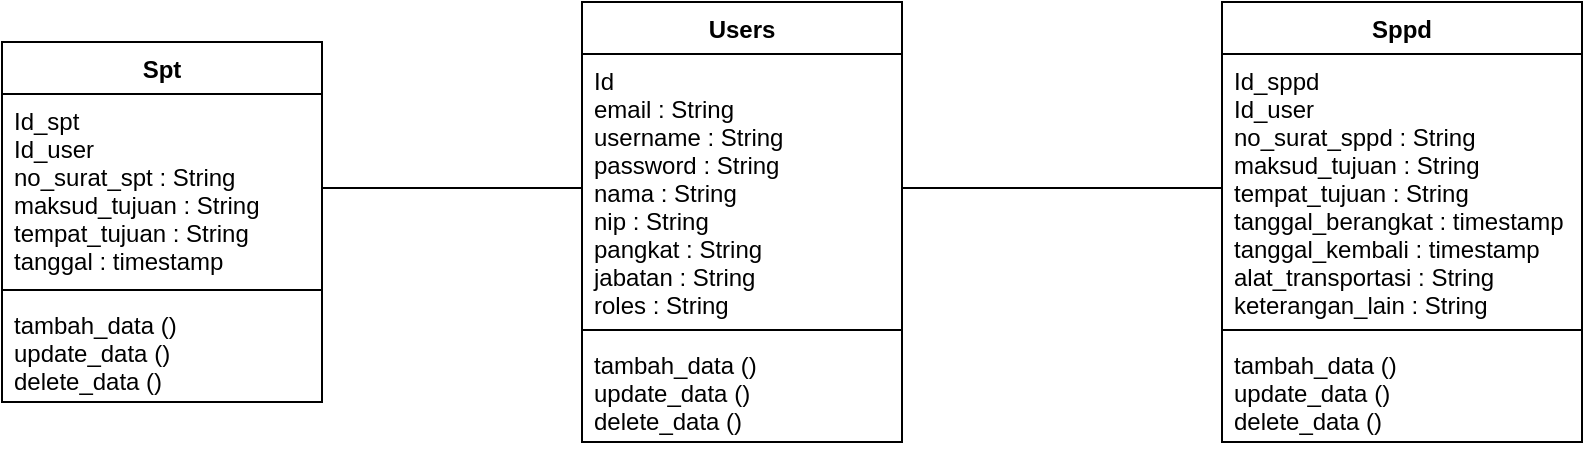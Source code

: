 <mxfile version="20.8.4" type="github">
  <diagram id="UmnSwsHBt0RntYIwVFSD" name="Page-1">
    <mxGraphModel dx="1500" dy="830" grid="1" gridSize="10" guides="1" tooltips="1" connect="1" arrows="1" fold="1" page="1" pageScale="1" pageWidth="850" pageHeight="1100" math="0" shadow="0">
      <root>
        <mxCell id="0" />
        <mxCell id="1" parent="0" />
        <mxCell id="6sNXYuHfo27tlo8KxHGq-7" value="Users" style="swimlane;fontStyle=1;align=center;verticalAlign=top;childLayout=stackLayout;horizontal=1;startSize=26;horizontalStack=0;resizeParent=1;resizeParentMax=0;resizeLast=0;collapsible=1;marginBottom=0;" vertex="1" parent="1">
          <mxGeometry x="360" y="290" width="160" height="220" as="geometry" />
        </mxCell>
        <mxCell id="6sNXYuHfo27tlo8KxHGq-8" value="Id&#xa;email : String &#xa;username : String&#xa;password : String&#xa;nama : String&#xa;nip : String&#xa;pangkat : String&#xa;jabatan : String&#xa;roles : String&#xa;" style="text;strokeColor=none;fillColor=none;align=left;verticalAlign=top;spacingLeft=4;spacingRight=4;overflow=hidden;rotatable=0;points=[[0,0.5],[1,0.5]];portConstraint=eastwest;" vertex="1" parent="6sNXYuHfo27tlo8KxHGq-7">
          <mxGeometry y="26" width="160" height="134" as="geometry" />
        </mxCell>
        <mxCell id="6sNXYuHfo27tlo8KxHGq-9" value="" style="line;strokeWidth=1;fillColor=none;align=left;verticalAlign=middle;spacingTop=-1;spacingLeft=3;spacingRight=3;rotatable=0;labelPosition=right;points=[];portConstraint=eastwest;strokeColor=inherit;" vertex="1" parent="6sNXYuHfo27tlo8KxHGq-7">
          <mxGeometry y="160" width="160" height="8" as="geometry" />
        </mxCell>
        <mxCell id="6sNXYuHfo27tlo8KxHGq-10" value="tambah_data ()&#xa;update_data ()&#xa;delete_data ()" style="text;strokeColor=none;fillColor=none;align=left;verticalAlign=top;spacingLeft=4;spacingRight=4;overflow=hidden;rotatable=0;points=[[0,0.5],[1,0.5]];portConstraint=eastwest;" vertex="1" parent="6sNXYuHfo27tlo8KxHGq-7">
          <mxGeometry y="168" width="160" height="52" as="geometry" />
        </mxCell>
        <mxCell id="6sNXYuHfo27tlo8KxHGq-12" value="Spt" style="swimlane;fontStyle=1;align=center;verticalAlign=top;childLayout=stackLayout;horizontal=1;startSize=26;horizontalStack=0;resizeParent=1;resizeParentMax=0;resizeLast=0;collapsible=1;marginBottom=0;" vertex="1" parent="1">
          <mxGeometry x="70" y="310" width="160" height="180" as="geometry" />
        </mxCell>
        <mxCell id="6sNXYuHfo27tlo8KxHGq-13" value="Id_spt&#xa;Id_user&#xa;no_surat_spt : String&#xa;maksud_tujuan : String&#xa;tempat_tujuan : String&#xa;tanggal : timestamp" style="text;strokeColor=none;fillColor=none;align=left;verticalAlign=top;spacingLeft=4;spacingRight=4;overflow=hidden;rotatable=0;points=[[0,0.5],[1,0.5]];portConstraint=eastwest;" vertex="1" parent="6sNXYuHfo27tlo8KxHGq-12">
          <mxGeometry y="26" width="160" height="94" as="geometry" />
        </mxCell>
        <mxCell id="6sNXYuHfo27tlo8KxHGq-14" value="" style="line;strokeWidth=1;fillColor=none;align=left;verticalAlign=middle;spacingTop=-1;spacingLeft=3;spacingRight=3;rotatable=0;labelPosition=right;points=[];portConstraint=eastwest;strokeColor=inherit;" vertex="1" parent="6sNXYuHfo27tlo8KxHGq-12">
          <mxGeometry y="120" width="160" height="8" as="geometry" />
        </mxCell>
        <mxCell id="6sNXYuHfo27tlo8KxHGq-15" value="tambah_data ()&#xa;update_data ()&#xa;delete_data ()" style="text;strokeColor=none;fillColor=none;align=left;verticalAlign=top;spacingLeft=4;spacingRight=4;overflow=hidden;rotatable=0;points=[[0,0.5],[1,0.5]];portConstraint=eastwest;" vertex="1" parent="6sNXYuHfo27tlo8KxHGq-12">
          <mxGeometry y="128" width="160" height="52" as="geometry" />
        </mxCell>
        <mxCell id="6sNXYuHfo27tlo8KxHGq-18" value="Sppd" style="swimlane;fontStyle=1;align=center;verticalAlign=top;childLayout=stackLayout;horizontal=1;startSize=26;horizontalStack=0;resizeParent=1;resizeParentMax=0;resizeLast=0;collapsible=1;marginBottom=0;" vertex="1" parent="1">
          <mxGeometry x="680" y="290" width="180" height="220" as="geometry" />
        </mxCell>
        <mxCell id="6sNXYuHfo27tlo8KxHGq-19" value="Id_sppd&#xa;Id_user&#xa;no_surat_sppd : String&#xa;maksud_tujuan : String&#xa;tempat_tujuan : String&#xa;tanggal_berangkat : timestamp&#xa;tanggal_kembali : timestamp&#xa;alat_transportasi : String&#xa;keterangan_lain : String&#xa;" style="text;strokeColor=none;fillColor=none;align=left;verticalAlign=top;spacingLeft=4;spacingRight=4;overflow=hidden;rotatable=0;points=[[0,0.5],[1,0.5]];portConstraint=eastwest;" vertex="1" parent="6sNXYuHfo27tlo8KxHGq-18">
          <mxGeometry y="26" width="180" height="134" as="geometry" />
        </mxCell>
        <mxCell id="6sNXYuHfo27tlo8KxHGq-20" value="" style="line;strokeWidth=1;fillColor=none;align=left;verticalAlign=middle;spacingTop=-1;spacingLeft=3;spacingRight=3;rotatable=0;labelPosition=right;points=[];portConstraint=eastwest;strokeColor=inherit;" vertex="1" parent="6sNXYuHfo27tlo8KxHGq-18">
          <mxGeometry y="160" width="180" height="8" as="geometry" />
        </mxCell>
        <mxCell id="6sNXYuHfo27tlo8KxHGq-21" value="tambah_data ()&#xa;update_data ()&#xa;delete_data ()" style="text;strokeColor=none;fillColor=none;align=left;verticalAlign=top;spacingLeft=4;spacingRight=4;overflow=hidden;rotatable=0;points=[[0,0.5],[1,0.5]];portConstraint=eastwest;" vertex="1" parent="6sNXYuHfo27tlo8KxHGq-18">
          <mxGeometry y="168" width="180" height="52" as="geometry" />
        </mxCell>
        <mxCell id="6sNXYuHfo27tlo8KxHGq-30" style="edgeStyle=orthogonalEdgeStyle;rounded=0;orthogonalLoop=1;jettySize=auto;html=1;endArrow=none;endFill=0;" edge="1" parent="1" source="6sNXYuHfo27tlo8KxHGq-8" target="6sNXYuHfo27tlo8KxHGq-19">
          <mxGeometry relative="1" as="geometry" />
        </mxCell>
        <mxCell id="6sNXYuHfo27tlo8KxHGq-37" style="edgeStyle=orthogonalEdgeStyle;rounded=0;orthogonalLoop=1;jettySize=auto;html=1;endArrow=none;endFill=0;" edge="1" parent="1" source="6sNXYuHfo27tlo8KxHGq-8" target="6sNXYuHfo27tlo8KxHGq-13">
          <mxGeometry relative="1" as="geometry" />
        </mxCell>
      </root>
    </mxGraphModel>
  </diagram>
</mxfile>
